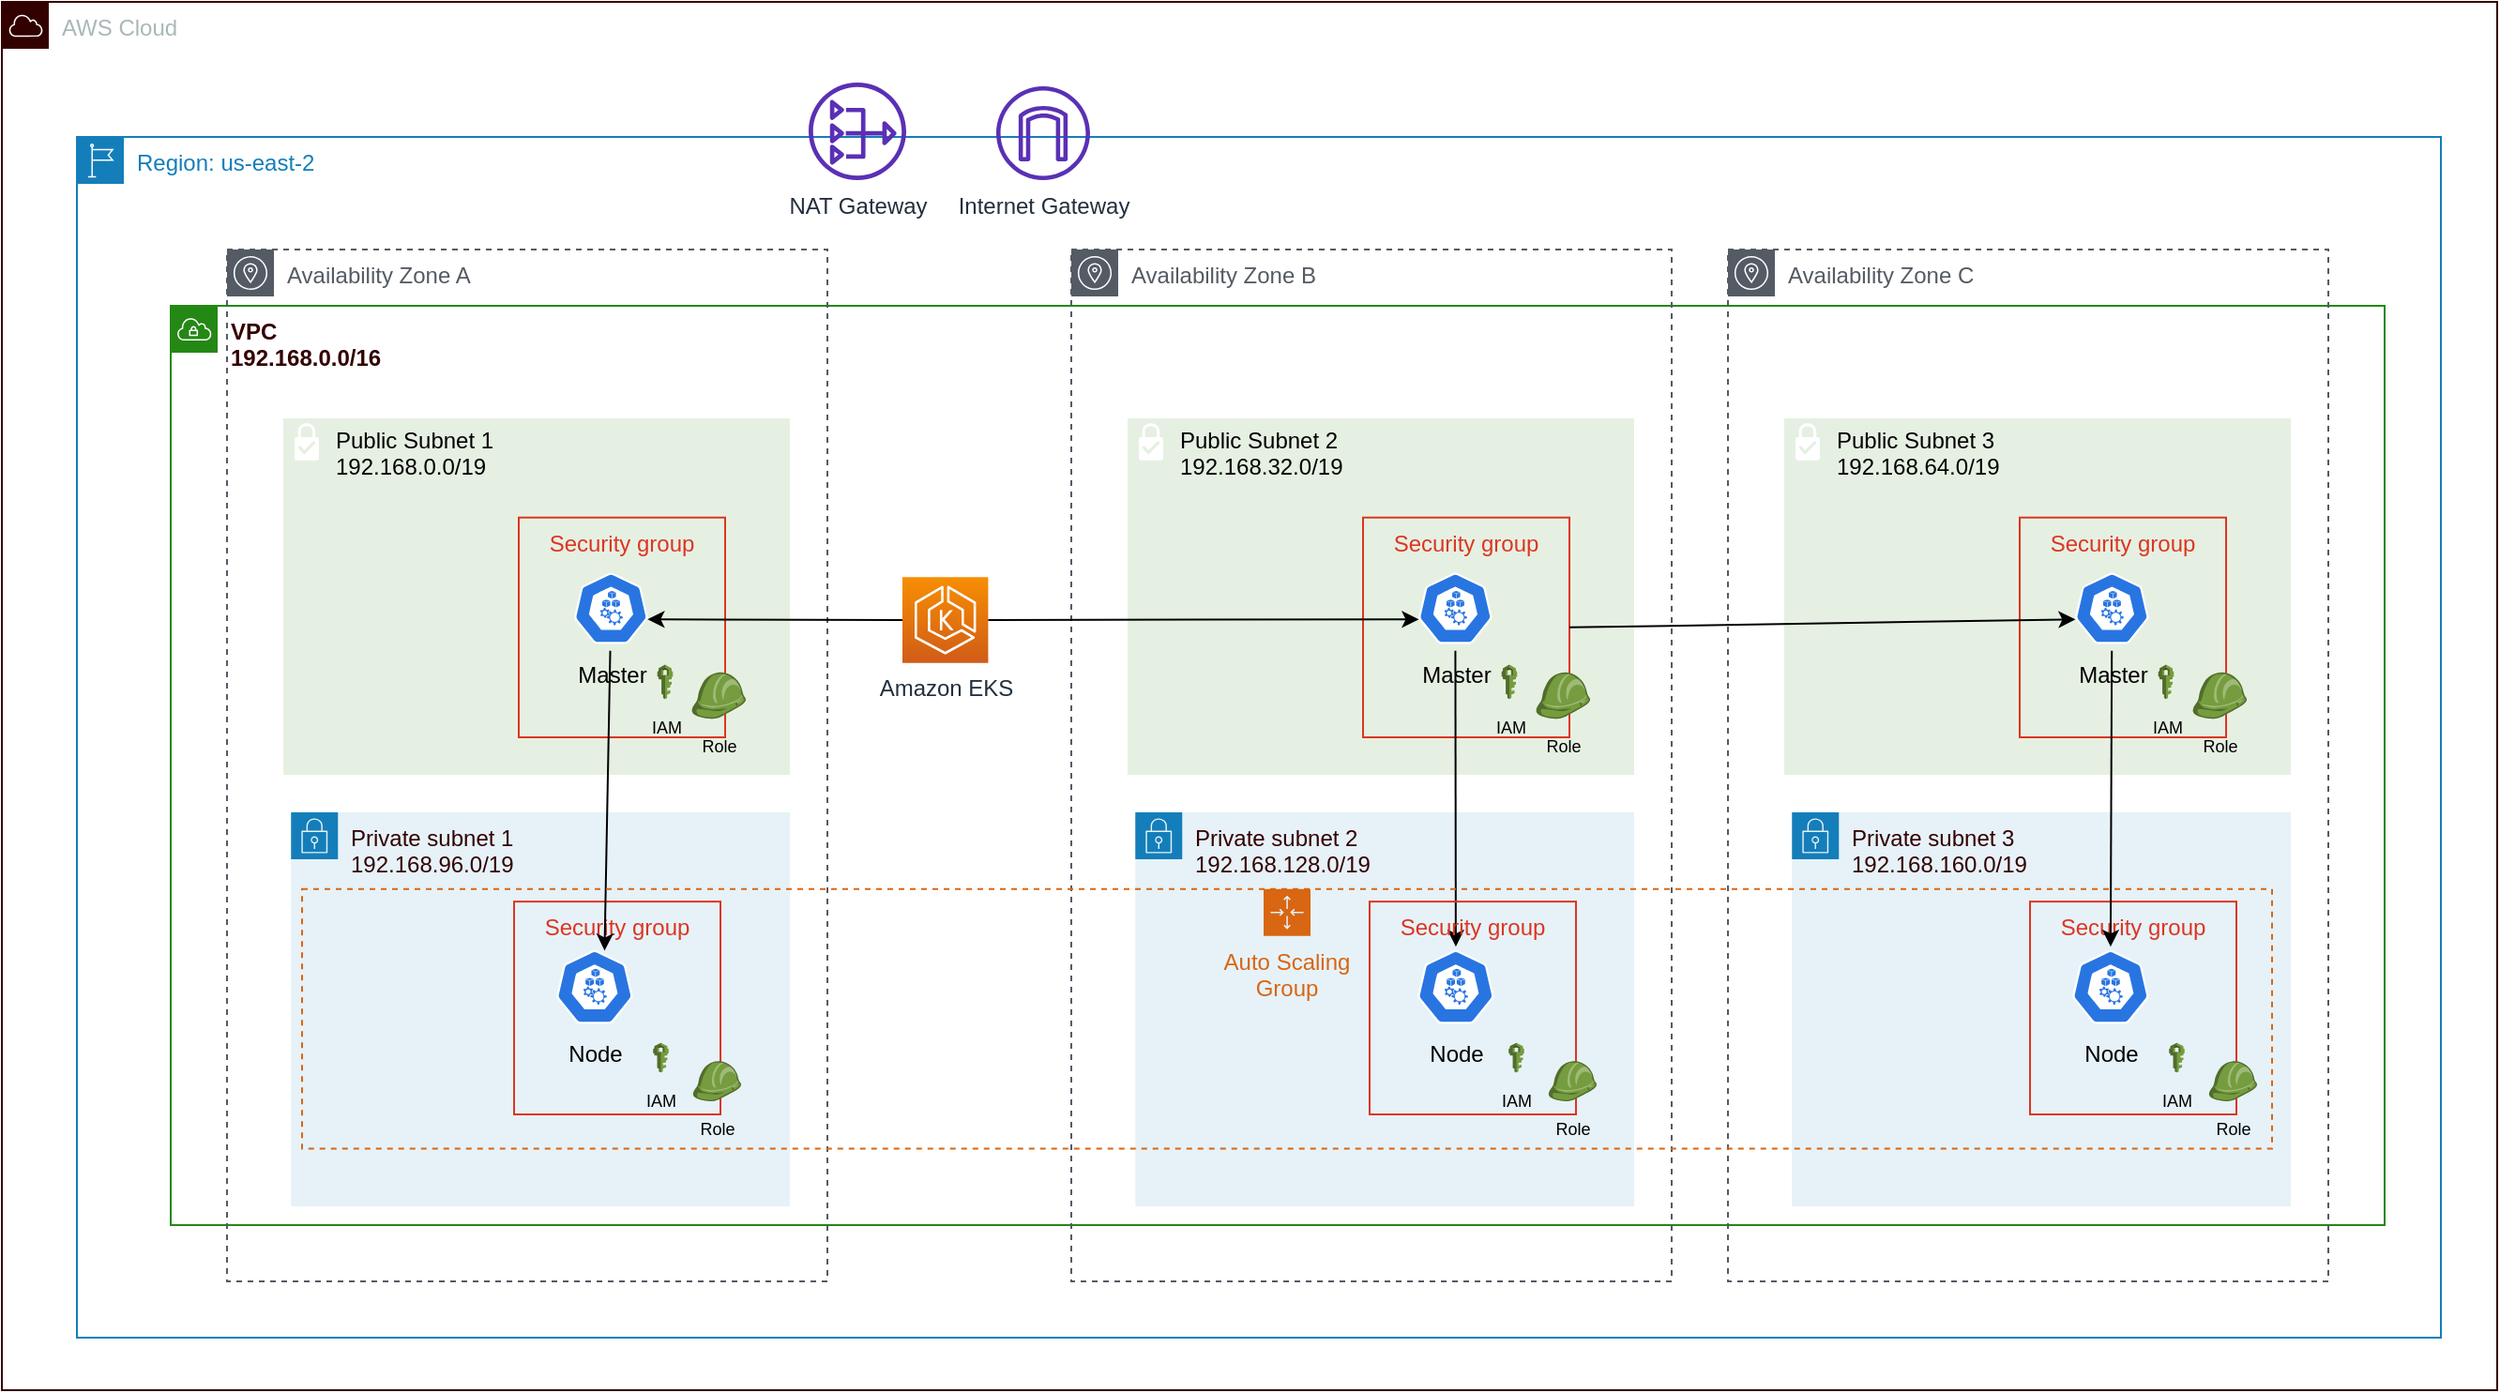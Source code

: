 <mxfile version="13.7.5" type="device"><diagram id="fl4_bRgNZPhpl60R_cDR" name="Page-1"><mxGraphModel dx="1327" dy="517" grid="1" gridSize="10" guides="1" tooltips="1" connect="1" arrows="1" fold="1" page="1" pageScale="1" pageWidth="4681" pageHeight="3300" math="0" shadow="0"><root><mxCell id="0"/><mxCell id="1" parent="0"/><mxCell id="eDuB9u_jqhrZ3lGHha7C-54" value="AWS Cloud" style="outlineConnect=0;gradientColor=none;html=1;whiteSpace=wrap;fontSize=12;fontStyle=0;shape=mxgraph.aws4.group;grIcon=mxgraph.aws4.group_aws_cloud;strokeColor=#330000;fillColor=none;verticalAlign=top;align=left;spacingLeft=30;fontColor=#AAB7B8;dashed=0;" vertex="1" parent="1"><mxGeometry x="200" y="20" width="1330" height="740" as="geometry"/></mxCell><mxCell id="OiCd0-9HkrDGXZGCD6Wl-48" value="&lt;b&gt;&lt;font color=&quot;#330000&quot;&gt;VPC&lt;br&gt;192.168.0.0/16&lt;/font&gt;&lt;/b&gt;" style="points=[[0,0],[0.25,0],[0.5,0],[0.75,0],[1,0],[1,0.25],[1,0.5],[1,0.75],[1,1],[0.75,1],[0.5,1],[0.25,1],[0,1],[0,0.75],[0,0.5],[0,0.25]];outlineConnect=0;gradientColor=none;html=1;whiteSpace=wrap;fontSize=12;fontStyle=0;shape=mxgraph.aws4.group;grIcon=mxgraph.aws4.group_vpc;strokeColor=#248814;fillColor=none;verticalAlign=top;align=left;spacingLeft=30;fontColor=#AAB7B8;dashed=0;" parent="1" vertex="1"><mxGeometry x="290" y="182" width="1180" height="490" as="geometry"/></mxCell><mxCell id="eDuB9u_jqhrZ3lGHha7C-30" value="Availability Zone C" style="outlineConnect=0;gradientColor=none;html=1;whiteSpace=wrap;fontSize=12;fontStyle=0;shape=mxgraph.aws4.group;grIcon=mxgraph.aws4.group_availability_zone;strokeColor=#545B64;fillColor=none;verticalAlign=top;align=left;spacingLeft=30;fontColor=#545B64;dashed=1;" vertex="1" parent="1"><mxGeometry x="1120" y="152" width="320" height="550" as="geometry"/></mxCell><mxCell id="eDuB9u_jqhrZ3lGHha7C-39" value="Public Subnet 3&lt;br&gt;192.168.64.0/19" style="shape=mxgraph.ibm.box;prType=subnet;fontStyle=0;verticalAlign=top;align=left;spacingLeft=32;spacingTop=4;fillColor=#E6F0E2;rounded=0;whiteSpace=wrap;html=1;strokeWidth=1;dashed=0;container=1;spacing=-4;collapsible=0;expand=0;recursiveResize=0;strokeColor=none;" vertex="1" parent="1"><mxGeometry x="1150" y="242" width="270" height="190" as="geometry"/></mxCell><mxCell id="OiCd0-9HkrDGXZGCD6Wl-49" value="Region: us-east-2" style="points=[[0,0],[0.25,0],[0.5,0],[0.75,0],[1,0],[1,0.25],[1,0.5],[1,0.75],[1,1],[0.75,1],[0.5,1],[0.25,1],[0,1],[0,0.75],[0,0.5],[0,0.25]];outlineConnect=0;gradientColor=none;html=1;whiteSpace=wrap;fontSize=12;fontStyle=0;shape=mxgraph.aws4.group;grIcon=mxgraph.aws4.group_region;strokeColor=#147EBA;fillColor=none;verticalAlign=top;align=left;spacingLeft=30;fontColor=#147EBA;dashed=0;" parent="eDuB9u_jqhrZ3lGHha7C-39" vertex="1"><mxGeometry x="-910" y="-150" width="1260" height="640" as="geometry"/></mxCell><mxCell id="eDuB9u_jqhrZ3lGHha7C-40" value="Security group" style="fillColor=none;strokeColor=#DD3522;verticalAlign=top;fontStyle=0;fontColor=#DD3522;" vertex="1" parent="eDuB9u_jqhrZ3lGHha7C-39"><mxGeometry x="125.5" y="52.86" width="110" height="117.14" as="geometry"/></mxCell><mxCell id="eDuB9u_jqhrZ3lGHha7C-41" value="&lt;font style=&quot;font-size: 9px&quot;&gt;Role&lt;/font&gt;" style="outlineConnect=0;dashed=0;verticalLabelPosition=bottom;verticalAlign=top;align=center;html=1;shape=mxgraph.aws3.role;fillColor=#759C3E;gradientColor=none;" vertex="1" parent="eDuB9u_jqhrZ3lGHha7C-39"><mxGeometry x="217.5" y="135.362" width="29" height="24.763" as="geometry"/></mxCell><mxCell id="eDuB9u_jqhrZ3lGHha7C-42" value="&lt;br&gt;&lt;br&gt;&lt;br&gt;&lt;br&gt;&lt;br&gt;Master" style="html=1;dashed=0;whitespace=wrap;fillColor=#2875E2;strokeColor=#ffffff;points=[[0.005,0.63,0],[0.1,0.2,0],[0.9,0.2,0],[0.5,0,0],[0.995,0.63,0],[0.72,0.99,0],[0.5,1,0],[0.28,0.99,0]];shape=mxgraph.kubernetes.icon;prIcon=node" vertex="1" parent="eDuB9u_jqhrZ3lGHha7C-39"><mxGeometry x="155" y="78.652" width="39.38" height="45.181" as="geometry"/></mxCell><mxCell id="eDuB9u_jqhrZ3lGHha7C-43" value="&lt;font style=&quot;font-size: 9px&quot;&gt;IAM&lt;/font&gt;" style="outlineConnect=0;dashed=0;verticalLabelPosition=bottom;verticalAlign=top;align=center;html=1;shape=mxgraph.aws3.iam;fillColor=#759C3E;gradientColor=none;" vertex="1" parent="eDuB9u_jqhrZ3lGHha7C-39"><mxGeometry x="199.382" y="131.191" width="8.25" height="18.408" as="geometry"/></mxCell><mxCell id="eDuB9u_jqhrZ3lGHha7C-55" value="NAT Gateway" style="outlineConnect=0;fontColor=#232F3E;gradientColor=none;fillColor=#5A30B5;strokeColor=none;dashed=0;verticalLabelPosition=bottom;verticalAlign=top;align=center;html=1;fontSize=12;fontStyle=0;aspect=fixed;pointerEvents=1;shape=mxgraph.aws4.nat_gateway;" vertex="1" parent="eDuB9u_jqhrZ3lGHha7C-39"><mxGeometry x="-520" y="-179" width="52" height="52" as="geometry"/></mxCell><mxCell id="OiCd0-9HkrDGXZGCD6Wl-18" value="Availability Zone A" style="outlineConnect=0;gradientColor=none;html=1;whiteSpace=wrap;fontSize=12;fontStyle=0;shape=mxgraph.aws4.group;grIcon=mxgraph.aws4.group_availability_zone;strokeColor=#545B64;fillColor=none;verticalAlign=top;align=left;spacingLeft=30;fontColor=#545B64;dashed=1;" parent="1" vertex="1"><mxGeometry x="320" y="152" width="320" height="550" as="geometry"/></mxCell><mxCell id="OiCd0-9HkrDGXZGCD6Wl-43" value="&lt;font color=&quot;#330000&quot;&gt;Private subnet 1&lt;br&gt;192.168.96.0/19&lt;/font&gt;" style="points=[[0,0],[0.25,0],[0.5,0],[0.75,0],[1,0],[1,0.25],[1,0.5],[1,0.75],[1,1],[0.75,1],[0.5,1],[0.25,1],[0,1],[0,0.75],[0,0.5],[0,0.25]];outlineConnect=0;gradientColor=none;html=1;whiteSpace=wrap;fontSize=12;fontStyle=0;shape=mxgraph.aws4.group;grIcon=mxgraph.aws4.group_security_group;grStroke=0;strokeColor=#147EBA;fillColor=#E6F2F8;verticalAlign=top;align=left;spacingLeft=30;fontColor=#147EBA;strokeWidth=5;" parent="1" vertex="1"><mxGeometry x="354.13" y="452" width="265.87" height="210" as="geometry"/></mxCell><mxCell id="eDuB9u_jqhrZ3lGHha7C-31" value="&lt;font color=&quot;#330000&quot;&gt;Private subnet 3&lt;br&gt;192.168.160.0/19&lt;/font&gt;" style="points=[[0,0],[0.25,0],[0.5,0],[0.75,0],[1,0],[1,0.25],[1,0.5],[1,0.75],[1,1],[0.75,1],[0.5,1],[0.25,1],[0,1],[0,0.75],[0,0.5],[0,0.25]];outlineConnect=0;gradientColor=none;html=1;whiteSpace=wrap;fontSize=12;fontStyle=0;shape=mxgraph.aws4.group;grIcon=mxgraph.aws4.group_security_group;grStroke=0;strokeColor=#147EBA;fillColor=#E6F2F8;verticalAlign=top;align=left;spacingLeft=30;fontColor=#147EBA;strokeWidth=5;" vertex="1" parent="1"><mxGeometry x="1154.13" y="452" width="265.87" height="210" as="geometry"/></mxCell><mxCell id="OiCd0-9HkrDGXZGCD6Wl-61" value="Amazon EKS" style="outlineConnect=0;fontColor=#232F3E;gradientColor=#F78E04;gradientDirection=north;fillColor=#D05C17;strokeColor=#ffffff;dashed=0;verticalLabelPosition=bottom;verticalAlign=top;align=center;html=1;fontSize=12;fontStyle=0;aspect=fixed;shape=mxgraph.aws4.resourceIcon;resIcon=mxgraph.aws4.eks;" parent="1" vertex="1"><mxGeometry x="680" y="326.65" width="45.71" height="45.71" as="geometry"/></mxCell><mxCell id="OiCd0-9HkrDGXZGCD6Wl-10" value="Public Subnet 1&lt;br&gt;192.168.0.0/19" style="shape=mxgraph.ibm.box;prType=subnet;fontStyle=0;verticalAlign=top;align=left;spacingLeft=32;spacingTop=4;fillColor=#E6F0E2;rounded=0;whiteSpace=wrap;html=1;strokeWidth=1;dashed=0;container=1;spacing=-4;collapsible=0;expand=0;recursiveResize=0;strokeColor=none;" parent="1" vertex="1"><mxGeometry x="350" y="242" width="270" height="190" as="geometry"/></mxCell><mxCell id="OiCd0-9HkrDGXZGCD6Wl-2" value="Security group" style="fillColor=none;strokeColor=#DD3522;verticalAlign=top;fontStyle=0;fontColor=#DD3522;" parent="OiCd0-9HkrDGXZGCD6Wl-10" vertex="1"><mxGeometry x="125.5" y="52.86" width="110" height="117.14" as="geometry"/></mxCell><mxCell id="OiCd0-9HkrDGXZGCD6Wl-9" value="&lt;font style=&quot;font-size: 9px&quot;&gt;Role&lt;/font&gt;" style="outlineConnect=0;dashed=0;verticalLabelPosition=bottom;verticalAlign=top;align=center;html=1;shape=mxgraph.aws3.role;fillColor=#759C3E;gradientColor=none;" parent="OiCd0-9HkrDGXZGCD6Wl-10" vertex="1"><mxGeometry x="217.5" y="135.362" width="29" height="24.763" as="geometry"/></mxCell><mxCell id="OiCd0-9HkrDGXZGCD6Wl-1" value="&lt;br&gt;&lt;br&gt;&lt;br&gt;&lt;br&gt;&lt;br&gt;Master" style="html=1;dashed=0;whitespace=wrap;fillColor=#2875E2;strokeColor=#ffffff;points=[[0.005,0.63,0],[0.1,0.2,0],[0.9,0.2,0],[0.5,0,0],[0.995,0.63,0],[0.72,0.99,0],[0.5,1,0],[0.28,0.99,0]];shape=mxgraph.kubernetes.icon;prIcon=node" parent="OiCd0-9HkrDGXZGCD6Wl-10" vertex="1"><mxGeometry x="155" y="78.652" width="39.38" height="45.181" as="geometry"/></mxCell><mxCell id="OiCd0-9HkrDGXZGCD6Wl-3" value="&lt;font style=&quot;font-size: 9px&quot;&gt;IAM&lt;/font&gt;" style="outlineConnect=0;dashed=0;verticalLabelPosition=bottom;verticalAlign=top;align=center;html=1;shape=mxgraph.aws3.iam;fillColor=#759C3E;gradientColor=none;" parent="OiCd0-9HkrDGXZGCD6Wl-10" vertex="1"><mxGeometry x="199.382" y="131.191" width="8.25" height="18.408" as="geometry"/></mxCell><mxCell id="eDuB9u_jqhrZ3lGHha7C-15" value="" style="endArrow=classic;html=1;entryX=0.995;entryY=0.63;entryDx=0;entryDy=0;entryPerimeter=0;" edge="1" parent="1" source="OiCd0-9HkrDGXZGCD6Wl-61" target="OiCd0-9HkrDGXZGCD6Wl-1"><mxGeometry width="50" height="50" relative="1" as="geometry"><mxPoint x="830" y="462" as="sourcePoint"/><mxPoint x="880" y="412" as="targetPoint"/></mxGeometry></mxCell><mxCell id="eDuB9u_jqhrZ3lGHha7C-16" value="Availability Zone B" style="outlineConnect=0;gradientColor=none;html=1;whiteSpace=wrap;fontSize=12;fontStyle=0;shape=mxgraph.aws4.group;grIcon=mxgraph.aws4.group_availability_zone;strokeColor=#545B64;fillColor=none;verticalAlign=top;align=left;spacingLeft=30;fontColor=#545B64;dashed=1;" vertex="1" parent="1"><mxGeometry x="770" y="152" width="320" height="550" as="geometry"/></mxCell><mxCell id="eDuB9u_jqhrZ3lGHha7C-17" value="&lt;font color=&quot;#330000&quot;&gt;Private subnet 2&lt;br&gt;192.168.128.0/19&lt;/font&gt;" style="points=[[0,0],[0.25,0],[0.5,0],[0.75,0],[1,0],[1,0.25],[1,0.5],[1,0.75],[1,1],[0.75,1],[0.5,1],[0.25,1],[0,1],[0,0.75],[0,0.5],[0,0.25]];outlineConnect=0;gradientColor=none;html=1;whiteSpace=wrap;fontSize=12;fontStyle=0;shape=mxgraph.aws4.group;grIcon=mxgraph.aws4.group_security_group;grStroke=0;strokeColor=#147EBA;fillColor=#E6F2F8;verticalAlign=top;align=left;spacingLeft=30;fontColor=#147EBA;strokeWidth=5;" vertex="1" parent="1"><mxGeometry x="804.13" y="452" width="265.87" height="210" as="geometry"/></mxCell><mxCell id="eDuB9u_jqhrZ3lGHha7C-19" value="" style="group" vertex="1" connectable="0" parent="1"><mxGeometry x="473" y="499.57" width="121" height="113.43" as="geometry"/></mxCell><mxCell id="eDuB9u_jqhrZ3lGHha7C-20" value="" style="group" vertex="1" connectable="0" parent="eDuB9u_jqhrZ3lGHha7C-19"><mxGeometry width="121" height="113.43" as="geometry"/></mxCell><mxCell id="eDuB9u_jqhrZ3lGHha7C-21" value="Security group" style="fillColor=none;strokeColor=#DD3522;verticalAlign=top;fontStyle=0;fontColor=#DD3522;" vertex="1" parent="eDuB9u_jqhrZ3lGHha7C-20"><mxGeometry width="110" height="113.43" as="geometry"/></mxCell><mxCell id="eDuB9u_jqhrZ3lGHha7C-22" value="&lt;font style=&quot;font-size: 9px&quot;&gt;IAM&lt;/font&gt;" style="outlineConnect=0;dashed=0;verticalLabelPosition=bottom;verticalAlign=top;align=center;html=1;shape=mxgraph.aws3.iam;fillColor=#759C3E;gradientColor=none;" vertex="1" parent="eDuB9u_jqhrZ3lGHha7C-20"><mxGeometry x="74.133" y="75.286" width="8.25" height="15.714" as="geometry"/></mxCell><mxCell id="eDuB9u_jqhrZ3lGHha7C-23" value="&lt;font style=&quot;font-size: 9px&quot;&gt;Role&lt;/font&gt;" style="outlineConnect=0;dashed=0;verticalLabelPosition=bottom;verticalAlign=top;align=center;html=1;shape=mxgraph.aws3.role;fillColor=#759C3E;gradientColor=none;" vertex="1" parent="eDuB9u_jqhrZ3lGHha7C-20"><mxGeometry x="95.13" y="85.0" width="25.87" height="21.43" as="geometry"/></mxCell><mxCell id="eDuB9u_jqhrZ3lGHha7C-24" value="&lt;br&gt;&lt;br&gt;&lt;br&gt;&lt;br&gt;&lt;br&gt;Node" style="html=1;dashed=0;whitespace=wrap;fillColor=#2875E2;strokeColor=#ffffff;points=[[0.005,0.63,0],[0.1,0.2,0],[0.9,0.2,0],[0.5,0,0],[0.995,0.63,0],[0.72,0.99,0],[0.5,1,0],[0.28,0.99,0]];shape=mxgraph.kubernetes.icon;prIcon=node" vertex="1" parent="eDuB9u_jqhrZ3lGHha7C-19"><mxGeometry x="22.51" y="24" width="40.87" height="43" as="geometry"/></mxCell><mxCell id="eDuB9u_jqhrZ3lGHha7C-25" value="Public Subnet 2&lt;br&gt;192.168.32.0/19" style="shape=mxgraph.ibm.box;prType=subnet;fontStyle=0;verticalAlign=top;align=left;spacingLeft=32;spacingTop=4;fillColor=#E6F0E2;rounded=0;whiteSpace=wrap;html=1;strokeWidth=1;dashed=0;container=1;spacing=-4;collapsible=0;expand=0;recursiveResize=0;strokeColor=none;" vertex="1" parent="1"><mxGeometry x="800" y="242" width="270" height="190" as="geometry"/></mxCell><mxCell id="eDuB9u_jqhrZ3lGHha7C-26" value="Security group" style="fillColor=none;strokeColor=#DD3522;verticalAlign=top;fontStyle=0;fontColor=#DD3522;" vertex="1" parent="eDuB9u_jqhrZ3lGHha7C-25"><mxGeometry x="125.5" y="52.86" width="110" height="117.14" as="geometry"/></mxCell><mxCell id="eDuB9u_jqhrZ3lGHha7C-27" value="&lt;font style=&quot;font-size: 9px&quot;&gt;Role&lt;/font&gt;" style="outlineConnect=0;dashed=0;verticalLabelPosition=bottom;verticalAlign=top;align=center;html=1;shape=mxgraph.aws3.role;fillColor=#759C3E;gradientColor=none;" vertex="1" parent="eDuB9u_jqhrZ3lGHha7C-25"><mxGeometry x="217.5" y="135.362" width="29" height="24.763" as="geometry"/></mxCell><mxCell id="eDuB9u_jqhrZ3lGHha7C-28" value="&lt;br&gt;&lt;br&gt;&lt;br&gt;&lt;br&gt;&lt;br&gt;Master" style="html=1;dashed=0;whitespace=wrap;fillColor=#2875E2;strokeColor=#ffffff;points=[[0.005,0.63,0],[0.1,0.2,0],[0.9,0.2,0],[0.5,0,0],[0.995,0.63,0],[0.72,0.99,0],[0.5,1,0],[0.28,0.99,0]];shape=mxgraph.kubernetes.icon;prIcon=node" vertex="1" parent="eDuB9u_jqhrZ3lGHha7C-25"><mxGeometry x="155" y="78.652" width="39.38" height="45.181" as="geometry"/></mxCell><mxCell id="eDuB9u_jqhrZ3lGHha7C-29" value="&lt;font style=&quot;font-size: 9px&quot;&gt;IAM&lt;/font&gt;" style="outlineConnect=0;dashed=0;verticalLabelPosition=bottom;verticalAlign=top;align=center;html=1;shape=mxgraph.aws3.iam;fillColor=#759C3E;gradientColor=none;" vertex="1" parent="eDuB9u_jqhrZ3lGHha7C-25"><mxGeometry x="199.382" y="131.191" width="8.25" height="18.408" as="geometry"/></mxCell><mxCell id="eDuB9u_jqhrZ3lGHha7C-33" value="" style="group" vertex="1" connectable="0" parent="1"><mxGeometry x="1281" y="499.57" width="121" height="113.43" as="geometry"/></mxCell><mxCell id="eDuB9u_jqhrZ3lGHha7C-34" value="" style="group" vertex="1" connectable="0" parent="eDuB9u_jqhrZ3lGHha7C-33"><mxGeometry width="121" height="113.43" as="geometry"/></mxCell><mxCell id="eDuB9u_jqhrZ3lGHha7C-35" value="Security group" style="fillColor=none;strokeColor=#DD3522;verticalAlign=top;fontStyle=0;fontColor=#DD3522;" vertex="1" parent="eDuB9u_jqhrZ3lGHha7C-34"><mxGeometry width="110" height="113.43" as="geometry"/></mxCell><mxCell id="eDuB9u_jqhrZ3lGHha7C-36" value="&lt;font style=&quot;font-size: 9px&quot;&gt;IAM&lt;/font&gt;" style="outlineConnect=0;dashed=0;verticalLabelPosition=bottom;verticalAlign=top;align=center;html=1;shape=mxgraph.aws3.iam;fillColor=#759C3E;gradientColor=none;" vertex="1" parent="eDuB9u_jqhrZ3lGHha7C-34"><mxGeometry x="74.133" y="75.286" width="8.25" height="15.714" as="geometry"/></mxCell><mxCell id="eDuB9u_jqhrZ3lGHha7C-37" value="&lt;font style=&quot;font-size: 9px&quot;&gt;Role&lt;/font&gt;" style="outlineConnect=0;dashed=0;verticalLabelPosition=bottom;verticalAlign=top;align=center;html=1;shape=mxgraph.aws3.role;fillColor=#759C3E;gradientColor=none;" vertex="1" parent="eDuB9u_jqhrZ3lGHha7C-34"><mxGeometry x="95.13" y="85.0" width="25.87" height="21.43" as="geometry"/></mxCell><mxCell id="eDuB9u_jqhrZ3lGHha7C-38" value="&lt;br&gt;&lt;br&gt;&lt;br&gt;&lt;br&gt;&lt;br&gt;Node" style="html=1;dashed=0;whitespace=wrap;fillColor=#2875E2;strokeColor=#ffffff;points=[[0.005,0.63,0],[0.1,0.2,0],[0.9,0.2,0],[0.5,0,0],[0.995,0.63,0],[0.72,0.99,0],[0.5,1,0],[0.28,0.99,0]];shape=mxgraph.kubernetes.icon;prIcon=node" vertex="1" parent="eDuB9u_jqhrZ3lGHha7C-33"><mxGeometry x="22.51" y="24" width="40.87" height="43" as="geometry"/></mxCell><mxCell id="eDuB9u_jqhrZ3lGHha7C-44" value="" style="endArrow=classic;html=1;entryX=0.005;entryY=0.63;entryDx=0;entryDy=0;entryPerimeter=0;" edge="1" parent="1" source="OiCd0-9HkrDGXZGCD6Wl-61" target="eDuB9u_jqhrZ3lGHha7C-28"><mxGeometry width="50" height="50" relative="1" as="geometry"><mxPoint x="780" y="472" as="sourcePoint"/><mxPoint x="830" y="422" as="targetPoint"/></mxGeometry></mxCell><mxCell id="eDuB9u_jqhrZ3lGHha7C-45" value="" style="endArrow=classic;html=1;entryX=0.005;entryY=0.63;entryDx=0;entryDy=0;entryPerimeter=0;exitX=1;exitY=0.5;exitDx=0;exitDy=0;" edge="1" parent="1" source="eDuB9u_jqhrZ3lGHha7C-26" target="eDuB9u_jqhrZ3lGHha7C-42"><mxGeometry width="50" height="50" relative="1" as="geometry"><mxPoint x="780" y="472" as="sourcePoint"/><mxPoint x="830" y="422" as="targetPoint"/></mxGeometry></mxCell><mxCell id="eDuB9u_jqhrZ3lGHha7C-1" value="" style="endArrow=classic;html=1;entryX=0.5;entryY=0;entryDx=0;entryDy=0;entryPerimeter=0;" edge="1" parent="1" source="OiCd0-9HkrDGXZGCD6Wl-1"><mxGeometry width="50" height="50" relative="1" as="geometry"><mxPoint x="830" y="442" as="sourcePoint"/><mxPoint x="521.224" y="525.701" as="targetPoint"/></mxGeometry></mxCell><mxCell id="eDuB9u_jqhrZ3lGHha7C-18" value="" style="endArrow=classic;html=1;entryX=0.5;entryY=0;entryDx=0;entryDy=0;entryPerimeter=0;" edge="1" source="eDuB9u_jqhrZ3lGHha7C-28" target="eDuB9u_jqhrZ3lGHha7C-53" parent="1"><mxGeometry width="50" height="50" relative="1" as="geometry"><mxPoint x="1280" y="442" as="sourcePoint"/><mxPoint x="1330" y="392" as="targetPoint"/></mxGeometry></mxCell><mxCell id="eDuB9u_jqhrZ3lGHha7C-32" value="" style="endArrow=classic;html=1;entryX=0.5;entryY=0;entryDx=0;entryDy=0;entryPerimeter=0;" edge="1" source="eDuB9u_jqhrZ3lGHha7C-42" target="eDuB9u_jqhrZ3lGHha7C-38" parent="1"><mxGeometry width="50" height="50" relative="1" as="geometry"><mxPoint x="1630" y="442" as="sourcePoint"/><mxPoint x="1680" y="392" as="targetPoint"/></mxGeometry></mxCell><mxCell id="eDuB9u_jqhrZ3lGHha7C-48" value="" style="group" vertex="1" connectable="0" parent="1"><mxGeometry x="920" y="499.57" width="121" height="113.43" as="geometry"/></mxCell><mxCell id="eDuB9u_jqhrZ3lGHha7C-49" value="" style="group" vertex="1" connectable="0" parent="eDuB9u_jqhrZ3lGHha7C-48"><mxGeometry x="9" width="121" height="113.43" as="geometry"/></mxCell><mxCell id="eDuB9u_jqhrZ3lGHha7C-50" value="Security group" style="fillColor=none;strokeColor=#DD3522;verticalAlign=top;fontStyle=0;fontColor=#DD3522;" vertex="1" parent="eDuB9u_jqhrZ3lGHha7C-49"><mxGeometry width="110" height="113.43" as="geometry"/></mxCell><mxCell id="eDuB9u_jqhrZ3lGHha7C-51" value="&lt;font style=&quot;font-size: 9px&quot;&gt;IAM&lt;/font&gt;" style="outlineConnect=0;dashed=0;verticalLabelPosition=bottom;verticalAlign=top;align=center;html=1;shape=mxgraph.aws3.iam;fillColor=#759C3E;gradientColor=none;" vertex="1" parent="eDuB9u_jqhrZ3lGHha7C-49"><mxGeometry x="74.133" y="75.286" width="8.25" height="15.714" as="geometry"/></mxCell><mxCell id="eDuB9u_jqhrZ3lGHha7C-52" value="&lt;font style=&quot;font-size: 9px&quot;&gt;Role&lt;/font&gt;" style="outlineConnect=0;dashed=0;verticalLabelPosition=bottom;verticalAlign=top;align=center;html=1;shape=mxgraph.aws3.role;fillColor=#759C3E;gradientColor=none;" vertex="1" parent="eDuB9u_jqhrZ3lGHha7C-49"><mxGeometry x="95.13" y="85.0" width="25.87" height="21.43" as="geometry"/></mxCell><mxCell id="eDuB9u_jqhrZ3lGHha7C-53" value="&lt;br&gt;&lt;br&gt;&lt;br&gt;&lt;br&gt;&lt;br&gt;Node" style="html=1;dashed=0;whitespace=wrap;fillColor=#2875E2;strokeColor=#ffffff;points=[[0.005,0.63,0],[0.1,0.2,0],[0.9,0.2,0],[0.5,0,0],[0.995,0.63,0],[0.72,0.99,0],[0.5,1,0],[0.28,0.99,0]];shape=mxgraph.kubernetes.icon;prIcon=node" vertex="1" parent="eDuB9u_jqhrZ3lGHha7C-48"><mxGeometry x="34.51" y="24" width="40.87" height="43" as="geometry"/></mxCell><mxCell id="eDuB9u_jqhrZ3lGHha7C-47" value="Auto Scaling &lt;br&gt;Group" style="points=[[0,0],[0.25,0],[0.5,0],[0.75,0],[1,0],[1,0.25],[1,0.5],[1,0.75],[1,1],[0.75,1],[0.5,1],[0.25,1],[0,1],[0,0.75],[0,0.5],[0,0.25]];outlineConnect=0;gradientColor=none;html=1;whiteSpace=wrap;fontSize=12;fontStyle=0;shape=mxgraph.aws4.groupCenter;grIcon=mxgraph.aws4.group_auto_scaling_group;grStroke=1;strokeColor=#D86613;fillColor=none;verticalAlign=top;align=center;fontColor=#D86613;dashed=1;spacingTop=25;" vertex="1" parent="1"><mxGeometry x="360" y="492.84" width="1050" height="138.38" as="geometry"/></mxCell><mxCell id="eDuB9u_jqhrZ3lGHha7C-56" value="Internet Gateway" style="outlineConnect=0;fontColor=#232F3E;gradientColor=none;fillColor=#5A30B5;strokeColor=none;dashed=0;verticalLabelPosition=bottom;verticalAlign=top;align=center;html=1;fontSize=12;fontStyle=0;aspect=fixed;pointerEvents=1;shape=mxgraph.aws4.internet_gateway;" vertex="1" parent="1"><mxGeometry x="730" y="65" width="50" height="50" as="geometry"/></mxCell></root></mxGraphModel></diagram></mxfile>